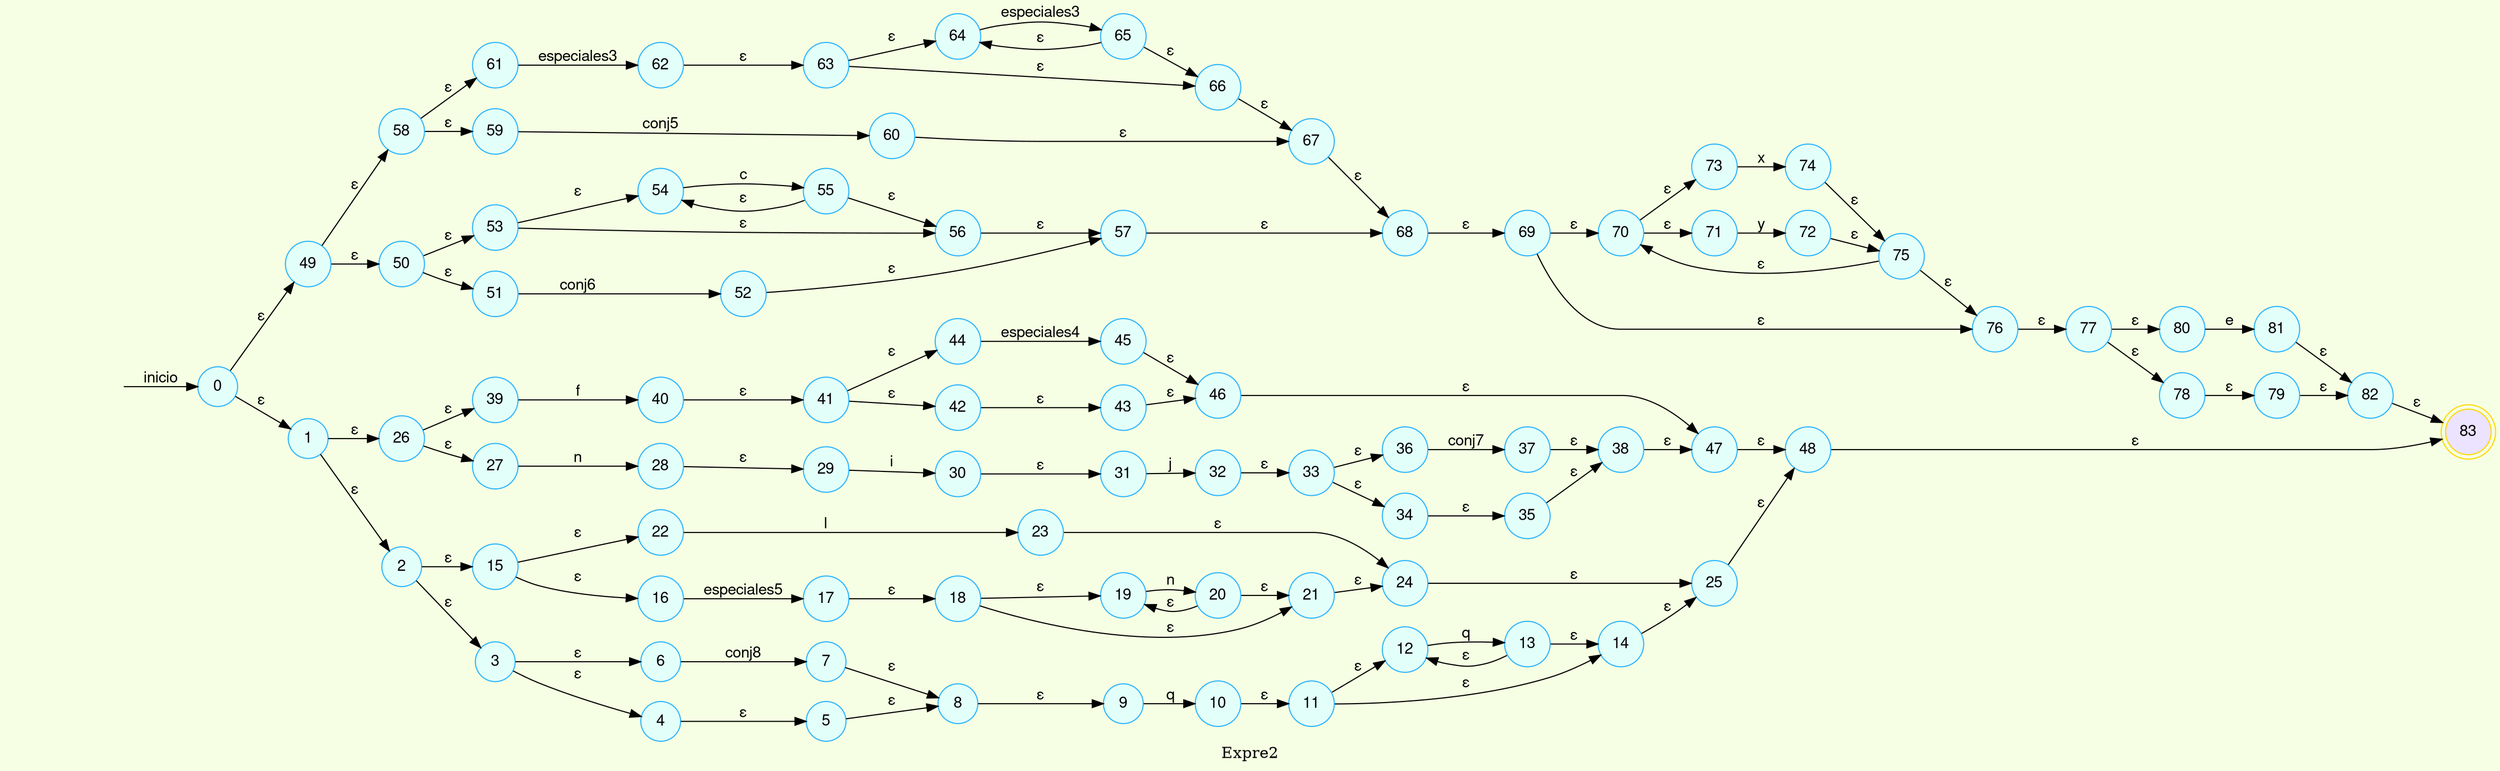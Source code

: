 digraph finite_state_machine{
	bgcolor = "#F6FFE3"
	rankdir=LR;
	label=Expre2
	node [fontname="Helvetica,Arial,sans-serif" ]
	edge [fontname="Helvetica,Arial,sans-serif"]
	node [shape = doublecircle, color = gold fillcolor="#EBE3FF" style =filled]; 83;
	node [shape = circle, color = "#2CB5FF" fillcolor="#E3FFFA" style =filled];
	flechainicio [style=invis];
	flechainicio -> 0 [label="inicio"];
	0 -> 49 [label="ε"];
	0 -> 1 [label="ε"];
	1 -> 26 [label="ε"];
	1 -> 2 [label="ε"];
	2 -> 15 [label="ε"];
	2 -> 3 [label="ε"];
	3 -> 6 [label="ε"];
	3 -> 4 [label="ε"];
	4 -> 5 [label="ε"];
	5 -> 8 [label="ε"];
	6 -> 7 [label="conj8"];
	7 -> 8 [label="ε"];
	8 -> 9 [label="ε"];
	9 -> 10 [label="q"];
	10 -> 11 [label="ε"];
	11 -> 12 [label="ε"];
	11 -> 14 [label="ε"];
	12 -> 13 [label="q"];
	13 -> 12 [label="ε"];
	13 -> 14 [label="ε"];
	14 -> 25 [label="ε"];
	15 -> 22 [label="ε"];
	15 -> 16 [label="ε"];
	16 -> 17 [label="especiales5"];
	17 -> 18 [label="ε"];
	18 -> 19 [label="ε"];
	18 -> 21 [label="ε"];
	19 -> 20 [label="n"];
	20 -> 19 [label="ε"];
	20 -> 21 [label="ε"];
	21 -> 24 [label="ε"];
	22 -> 23 [label="l"];
	23 -> 24 [label="ε"];
	24 -> 25 [label="ε"];
	25 -> 48 [label="ε"];
	26 -> 39 [label="ε"];
	26 -> 27 [label="ε"];
	27 -> 28 [label="n"];
	28 -> 29 [label="ε"];
	29 -> 30 [label="i"];
	30 -> 31 [label="ε"];
	31 -> 32 [label="j"];
	32 -> 33 [label="ε"];
	33 -> 36 [label="ε"];
	33 -> 34 [label="ε"];
	34 -> 35 [label="ε"];
	35 -> 38 [label="ε"];
	36 -> 37 [label="conj7"];
	37 -> 38 [label="ε"];
	38 -> 47 [label="ε"];
	39 -> 40 [label="f"];
	40 -> 41 [label="ε"];
	41 -> 44 [label="ε"];
	41 -> 42 [label="ε"];
	42 -> 43 [label="ε"];
	43 -> 46 [label="ε"];
	44 -> 45 [label="especiales4"];
	45 -> 46 [label="ε"];
	46 -> 47 [label="ε"];
	47 -> 48 [label="ε"];
	48 -> 83 [label="ε"];
	49 -> 58 [label="ε"];
	49 -> 50 [label="ε"];
	50 -> 53 [label="ε"];
	50 -> 51 [label="ε"];
	51 -> 52 [label="conj6"];
	52 -> 57 [label="ε"];
	53 -> 54 [label="ε"];
	53 -> 56 [label="ε"];
	54 -> 55 [label="c"];
	55 -> 54 [label="ε"];
	55 -> 56 [label="ε"];
	56 -> 57 [label="ε"];
	57 -> 68 [label="ε"];
	58 -> 61 [label="ε"];
	58 -> 59 [label="ε"];
	59 -> 60 [label="conj5"];
	60 -> 67 [label="ε"];
	61 -> 62 [label="especiales3"];
	62 -> 63 [label="ε"];
	63 -> 64 [label="ε"];
	63 -> 66 [label="ε"];
	64 -> 65 [label="especiales3"];
	65 -> 64 [label="ε"];
	65 -> 66 [label="ε"];
	66 -> 67 [label="ε"];
	67 -> 68 [label="ε"];
	68 -> 69 [label="ε"];
	69 -> 70 [label="ε"];
	69 -> 76 [label="ε"];
	70 -> 73 [label="ε"];
	70 -> 71 [label="ε"];
	71 -> 72 [label="y"];
	72 -> 75 [label="ε"];
	73 -> 74 [label="x"];
	74 -> 75 [label="ε"];
	75 -> 70 [label="ε"];
	75 -> 76 [label="ε"];
	76 -> 77 [label="ε"];
	77 -> 80 [label="ε"];
	77 -> 78 [label="ε"];
	78 -> 79 [label="ε"];
	79 -> 82 [label="ε"];
	80 -> 81 [label="e"];
	81 -> 82 [label="ε"];
	82 -> 83 [label="ε"];
}